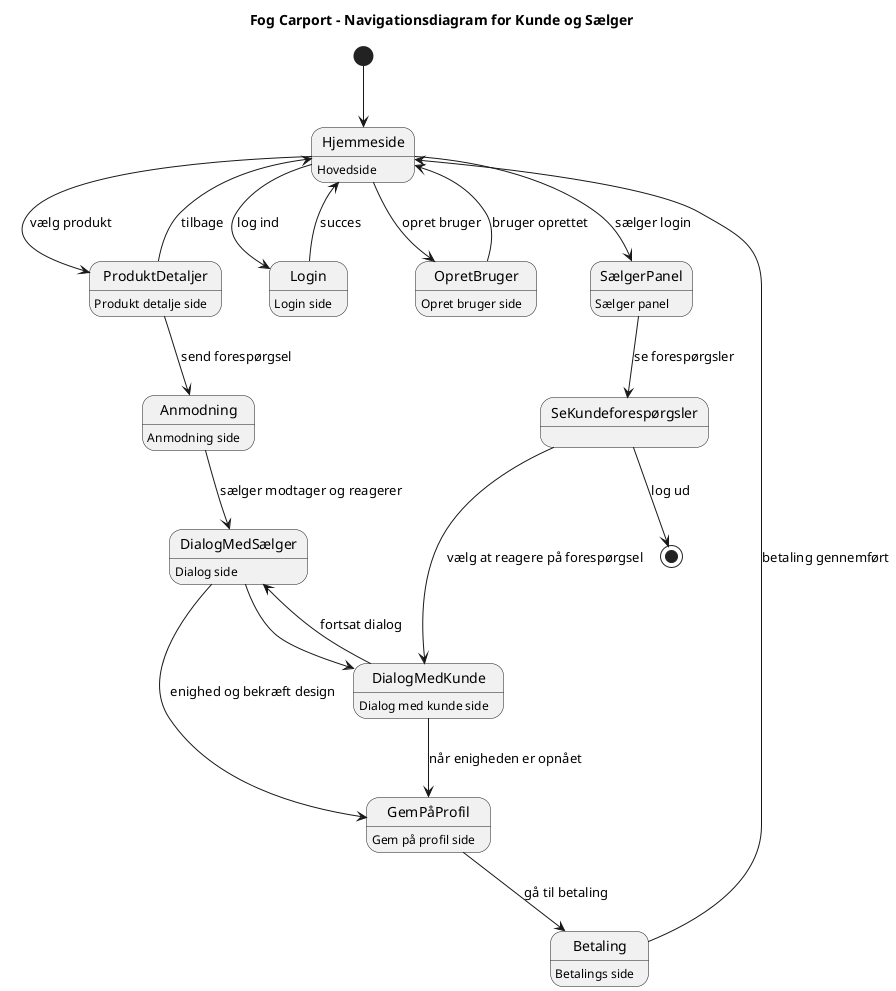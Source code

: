 @startuml
title Fog Carport - Navigationsdiagram for Kunde og Sælger

[*] --> Hjemmeside
Hjemmeside : Hovedside

'Hjemmeside til kundens navigation
Hjemmeside --> ProduktDetaljer : vælg produkt
ProduktDetaljer --> Hjemmeside : tilbage
ProduktDetaljer : Produkt detalje side

'Valgmuligheder for login og oprettelse af bruger
Hjemmeside --> Login : log ind
Hjemmeside --> OpretBruger : opret bruger
Login --> Hjemmeside : succes
OpretBruger --> Hjemmeside : bruger oprettet
Login : Login side
OpretBruger : Opret bruger side

'Kunde kan anmode om skræddersyet carport
ProduktDetaljer --> Anmodning : send forespørgsel
Anmodning : Anmodning side
Anmodning --> DialogMedSælger : sælger modtager og reagerer
DialogMedSælger : Dialog side

'Kunde og sælger dialog, der kan fortsætte tilbage og frem
DialogMedSælger --> GemPåProfil : enighed og bekræft design
DialogMedSælger --> DialogMedKunde
GemPåProfil : Gem på profil side

'Gemmer og går til betaling
GemPåProfil --> Betaling : gå til betaling
Betaling : Betalings side
Betaling --> Hjemmeside : betaling gennemført

'Det her er Sælgerens navigation
Hjemmeside --> SælgerPanel : sælger login
SælgerPanel : Sælger panel
SælgerPanel --> SeKundeforespørgsler : se forespørgsler
SeKundeforespørgsler --> DialogMedKunde : vælg at reagere på forespørgsel
DialogMedKunde : Dialog med kunde side
DialogMedKunde --> DialogMedSælger : fortsat dialog
DialogMedKunde --> GemPåProfil : når enigheden er opnået

SeKundeforespørgsler --> [*] : log ud

@enduml